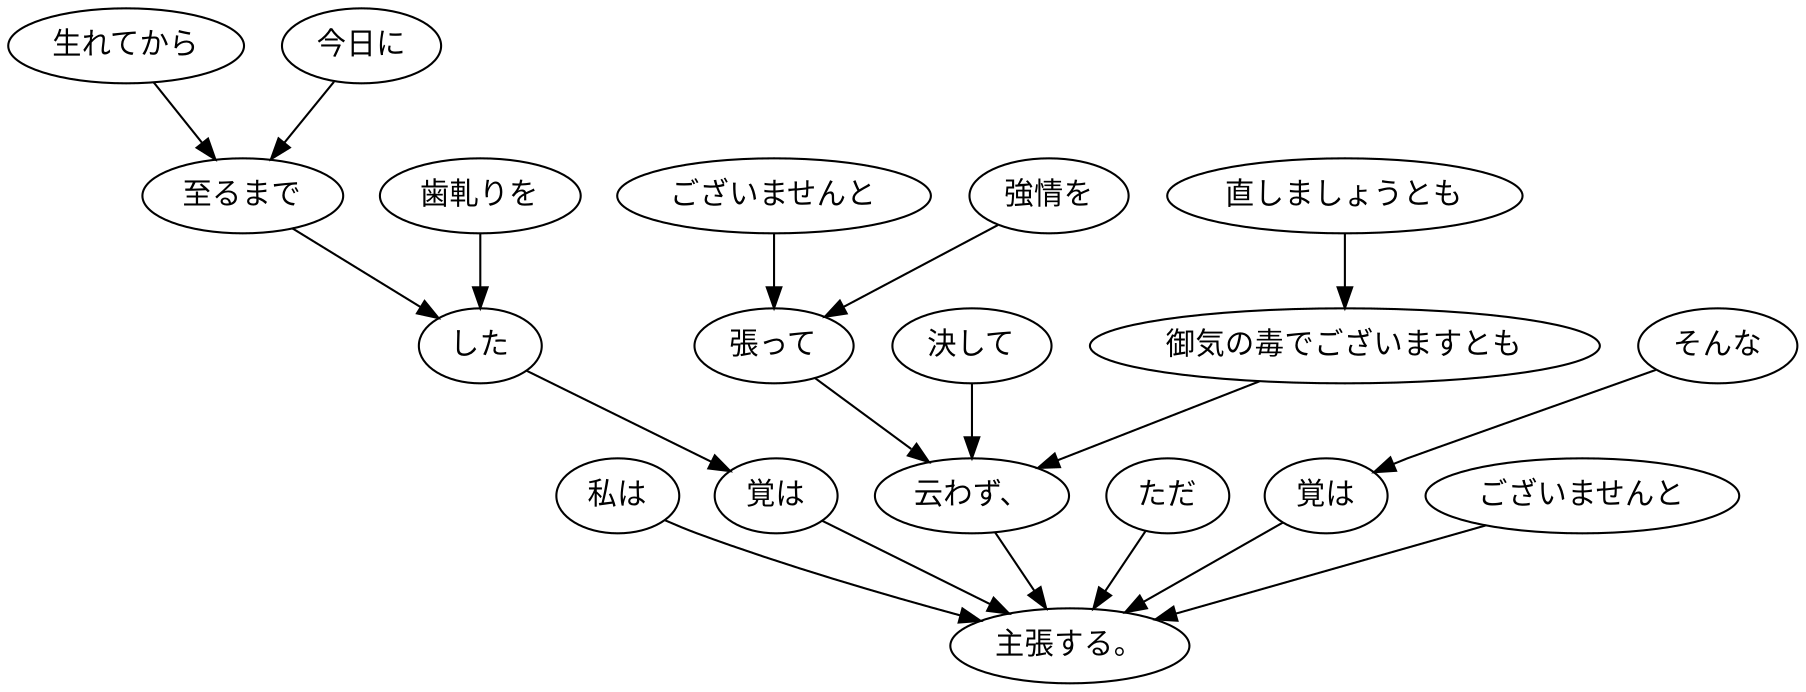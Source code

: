 digraph graph2700 {
	node0 [label="私は"];
	node1 [label="生れてから"];
	node2 [label="今日に"];
	node3 [label="至るまで"];
	node4 [label="歯軋りを"];
	node5 [label="した"];
	node6 [label="覚は"];
	node7 [label="ございませんと"];
	node8 [label="強情を"];
	node9 [label="張って"];
	node10 [label="決して"];
	node11 [label="直しましょうとも"];
	node12 [label="御気の毒でございますとも"];
	node13 [label="云わず、"];
	node14 [label="ただ"];
	node15 [label="そんな"];
	node16 [label="覚は"];
	node17 [label="ございませんと"];
	node18 [label="主張する。"];
	node0 -> node18;
	node1 -> node3;
	node2 -> node3;
	node3 -> node5;
	node4 -> node5;
	node5 -> node6;
	node6 -> node18;
	node7 -> node9;
	node8 -> node9;
	node9 -> node13;
	node10 -> node13;
	node11 -> node12;
	node12 -> node13;
	node13 -> node18;
	node14 -> node18;
	node15 -> node16;
	node16 -> node18;
	node17 -> node18;
}
